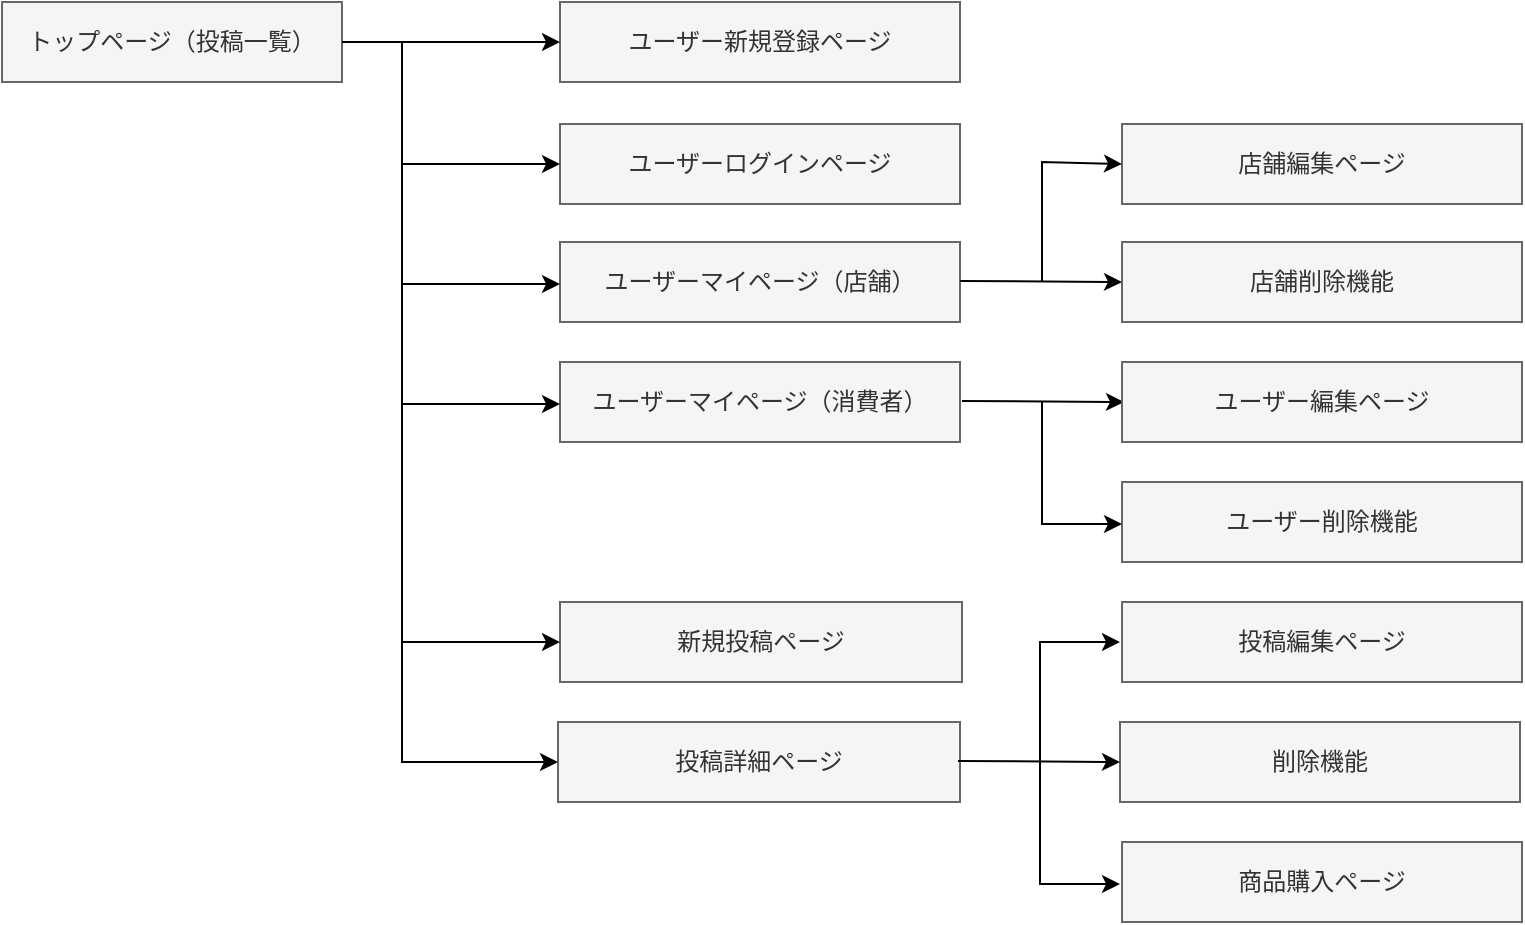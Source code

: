 <mxfile>
    <diagram id="-64D-WELnC1yGxQvu_H8" name="Page-1">
        <mxGraphModel dx="1208" dy="559" grid="1" gridSize="10" guides="1" tooltips="1" connect="1" arrows="1" fold="1" page="1" pageScale="1" pageWidth="827" pageHeight="1169" math="0" shadow="0">
            <root>
                <mxCell id="0"/>
                <mxCell id="1" parent="0"/>
                <mxCell id="2" value="削除機能" style="whiteSpace=wrap;html=1;align=center;fillColor=#f5f5f5;fontColor=#333333;strokeColor=#666666;" vertex="1" parent="1">
                    <mxGeometry x="599" y="400" width="200" height="40" as="geometry"/>
                </mxCell>
                <mxCell id="3" value="店舗削除機能" style="whiteSpace=wrap;html=1;align=center;fillColor=#f5f5f5;fontColor=#333333;strokeColor=#666666;" vertex="1" parent="1">
                    <mxGeometry x="600" y="160" width="200" height="40" as="geometry"/>
                </mxCell>
                <mxCell id="4" value="トップページ（投稿一覧）" style="whiteSpace=wrap;html=1;align=center;fillColor=#f5f5f5;fontColor=#333333;strokeColor=#666666;" vertex="1" parent="1">
                    <mxGeometry x="40" y="40" width="170" height="40" as="geometry"/>
                </mxCell>
                <mxCell id="5" value="新規投稿ページ" style="whiteSpace=wrap;html=1;align=center;fillColor=#f5f5f5;fontColor=#333333;strokeColor=#666666;" vertex="1" parent="1">
                    <mxGeometry x="319" y="340" width="201" height="40" as="geometry"/>
                </mxCell>
                <mxCell id="6" value="投稿詳細ページ" style="whiteSpace=wrap;html=1;align=center;fillColor=#f5f5f5;fontColor=#333333;strokeColor=#666666;" vertex="1" parent="1">
                    <mxGeometry x="318" y="400" width="201" height="40" as="geometry"/>
                </mxCell>
                <mxCell id="7" value="投稿編集ページ" style="whiteSpace=wrap;html=1;align=center;fillColor=#f5f5f5;fontColor=#333333;strokeColor=#666666;" vertex="1" parent="1">
                    <mxGeometry x="600" y="340" width="200" height="40" as="geometry"/>
                </mxCell>
                <mxCell id="8" value="商品購入ページ" style="whiteSpace=wrap;html=1;align=center;fillColor=#f5f5f5;fontColor=#333333;strokeColor=#666666;" vertex="1" parent="1">
                    <mxGeometry x="600" y="460" width="200" height="40" as="geometry"/>
                </mxCell>
                <mxCell id="9" value="ユーザー新規登録ページ" style="whiteSpace=wrap;html=1;align=center;fillColor=#f5f5f5;fontColor=#333333;strokeColor=#666666;" vertex="1" parent="1">
                    <mxGeometry x="319" y="40" width="200" height="40" as="geometry"/>
                </mxCell>
                <mxCell id="10" value="ユーザーログインページ" style="whiteSpace=wrap;html=1;align=center;fillColor=#f5f5f5;fontColor=#333333;strokeColor=#666666;" vertex="1" parent="1">
                    <mxGeometry x="319" y="101" width="200" height="40" as="geometry"/>
                </mxCell>
                <mxCell id="11" value="ユーザーマイページ（店舗）" style="whiteSpace=wrap;html=1;align=center;fillColor=#f5f5f5;fontColor=#333333;strokeColor=#666666;" vertex="1" parent="1">
                    <mxGeometry x="319" y="160" width="200" height="40" as="geometry"/>
                </mxCell>
                <mxCell id="12" value="ユーザーマイページ（消費者）" style="whiteSpace=wrap;html=1;align=center;fillColor=#f5f5f5;fontColor=#333333;strokeColor=#666666;" vertex="1" parent="1">
                    <mxGeometry x="319" y="220" width="200" height="40" as="geometry"/>
                </mxCell>
                <mxCell id="13" value="店舗編集ページ" style="whiteSpace=wrap;html=1;align=center;fillColor=#f5f5f5;fontColor=#333333;strokeColor=#666666;" vertex="1" parent="1">
                    <mxGeometry x="600" y="101" width="200" height="40" as="geometry"/>
                </mxCell>
                <mxCell id="14" value="" style="endArrow=classic;html=1;rounded=0;entryX=0;entryY=0.5;entryDx=0;entryDy=0;" edge="1" parent="1" target="9">
                    <mxGeometry width="50" height="50" relative="1" as="geometry">
                        <mxPoint x="210" y="60" as="sourcePoint"/>
                        <mxPoint x="260" y="10" as="targetPoint"/>
                    </mxGeometry>
                </mxCell>
                <mxCell id="15" value="" style="endArrow=classic;html=1;rounded=0;entryX=0;entryY=0.5;entryDx=0;entryDy=0;" edge="1" parent="1" target="10">
                    <mxGeometry width="50" height="50" relative="1" as="geometry">
                        <mxPoint x="240" y="60" as="sourcePoint"/>
                        <mxPoint x="309" y="170" as="targetPoint"/>
                        <Array as="points">
                            <mxPoint x="240" y="121"/>
                        </Array>
                    </mxGeometry>
                </mxCell>
                <mxCell id="16" value="" style="endArrow=classic;html=1;rounded=0;entryX=0;entryY=0.5;entryDx=0;entryDy=0;" edge="1" parent="1">
                    <mxGeometry width="50" height="50" relative="1" as="geometry">
                        <mxPoint x="240" y="120" as="sourcePoint"/>
                        <mxPoint x="319" y="181" as="targetPoint"/>
                        <Array as="points">
                            <mxPoint x="240" y="181"/>
                        </Array>
                    </mxGeometry>
                </mxCell>
                <mxCell id="17" value="" style="endArrow=classic;html=1;rounded=0;entryX=0;entryY=0.5;entryDx=0;entryDy=0;" edge="1" parent="1">
                    <mxGeometry width="50" height="50" relative="1" as="geometry">
                        <mxPoint x="240" y="180" as="sourcePoint"/>
                        <mxPoint x="319" y="241" as="targetPoint"/>
                        <Array as="points">
                            <mxPoint x="240" y="241"/>
                        </Array>
                    </mxGeometry>
                </mxCell>
                <mxCell id="18" value="" style="endArrow=classic;html=1;rounded=0;entryX=0;entryY=0.5;entryDx=0;entryDy=0;" edge="1" parent="1" target="5">
                    <mxGeometry width="50" height="50" relative="1" as="geometry">
                        <mxPoint x="240" y="240" as="sourcePoint"/>
                        <mxPoint x="319" y="301" as="targetPoint"/>
                        <Array as="points">
                            <mxPoint x="240" y="360"/>
                        </Array>
                    </mxGeometry>
                </mxCell>
                <mxCell id="19" value="" style="endArrow=classic;html=1;rounded=0;entryX=0;entryY=0.5;entryDx=0;entryDy=0;" edge="1" parent="1" target="6">
                    <mxGeometry width="50" height="50" relative="1" as="geometry">
                        <mxPoint x="240" y="340" as="sourcePoint"/>
                        <mxPoint x="319" y="440" as="targetPoint"/>
                        <Array as="points">
                            <mxPoint x="240" y="420"/>
                        </Array>
                    </mxGeometry>
                </mxCell>
                <mxCell id="20" value="" style="endArrow=classic;html=1;rounded=0;" edge="1" parent="1">
                    <mxGeometry width="50" height="50" relative="1" as="geometry">
                        <mxPoint x="519" y="179.5" as="sourcePoint"/>
                        <mxPoint x="600" y="180" as="targetPoint"/>
                    </mxGeometry>
                </mxCell>
                <mxCell id="21" value="" style="endArrow=classic;html=1;rounded=0;" edge="1" parent="1">
                    <mxGeometry width="50" height="50" relative="1" as="geometry">
                        <mxPoint x="520" y="239.5" as="sourcePoint"/>
                        <mxPoint x="601" y="240" as="targetPoint"/>
                    </mxGeometry>
                </mxCell>
                <mxCell id="22" value="" style="endArrow=classic;html=1;rounded=0;" edge="1" parent="1">
                    <mxGeometry width="50" height="50" relative="1" as="geometry">
                        <mxPoint x="518" y="419.5" as="sourcePoint"/>
                        <mxPoint x="599" y="420" as="targetPoint"/>
                    </mxGeometry>
                </mxCell>
                <mxCell id="23" value="" style="endArrow=classic;html=1;rounded=0;" edge="1" parent="1">
                    <mxGeometry width="50" height="50" relative="1" as="geometry">
                        <mxPoint x="559" y="420" as="sourcePoint"/>
                        <mxPoint x="599" y="481" as="targetPoint"/>
                        <Array as="points">
                            <mxPoint x="559" y="481"/>
                        </Array>
                    </mxGeometry>
                </mxCell>
                <mxCell id="24" value="ユーザー編集ページ" style="whiteSpace=wrap;html=1;align=center;fillColor=#f5f5f5;fontColor=#333333;strokeColor=#666666;" vertex="1" parent="1">
                    <mxGeometry x="600" y="220" width="200" height="40" as="geometry"/>
                </mxCell>
                <mxCell id="25" value="ユーザー削除機能" style="whiteSpace=wrap;html=1;align=center;fillColor=#f5f5f5;fontColor=#333333;strokeColor=#666666;" vertex="1" parent="1">
                    <mxGeometry x="600" y="280" width="200" height="40" as="geometry"/>
                </mxCell>
                <mxCell id="26" value="" style="endArrow=classic;html=1;rounded=0;" edge="1" parent="1">
                    <mxGeometry width="50" height="50" relative="1" as="geometry">
                        <mxPoint x="560" y="240" as="sourcePoint"/>
                        <mxPoint x="600" y="301" as="targetPoint"/>
                        <Array as="points">
                            <mxPoint x="560" y="301"/>
                        </Array>
                    </mxGeometry>
                </mxCell>
                <mxCell id="27" value="" style="endArrow=classic;html=1;rounded=0;entryX=0;entryY=0.5;entryDx=0;entryDy=0;" edge="1" parent="1" target="13">
                    <mxGeometry width="50" height="50" relative="1" as="geometry">
                        <mxPoint x="560" y="180" as="sourcePoint"/>
                        <mxPoint x="600" y="131" as="targetPoint"/>
                        <Array as="points">
                            <mxPoint x="560" y="120"/>
                        </Array>
                    </mxGeometry>
                </mxCell>
                <mxCell id="28" value="" style="endArrow=classic;html=1;rounded=0;entryX=0;entryY=0.5;entryDx=0;entryDy=0;" edge="1" parent="1">
                    <mxGeometry width="50" height="50" relative="1" as="geometry">
                        <mxPoint x="559" y="420" as="sourcePoint"/>
                        <mxPoint x="599" y="360" as="targetPoint"/>
                        <Array as="points">
                            <mxPoint x="559" y="360"/>
                            <mxPoint x="569" y="360"/>
                        </Array>
                    </mxGeometry>
                </mxCell>
            </root>
        </mxGraphModel>
    </diagram>
</mxfile>